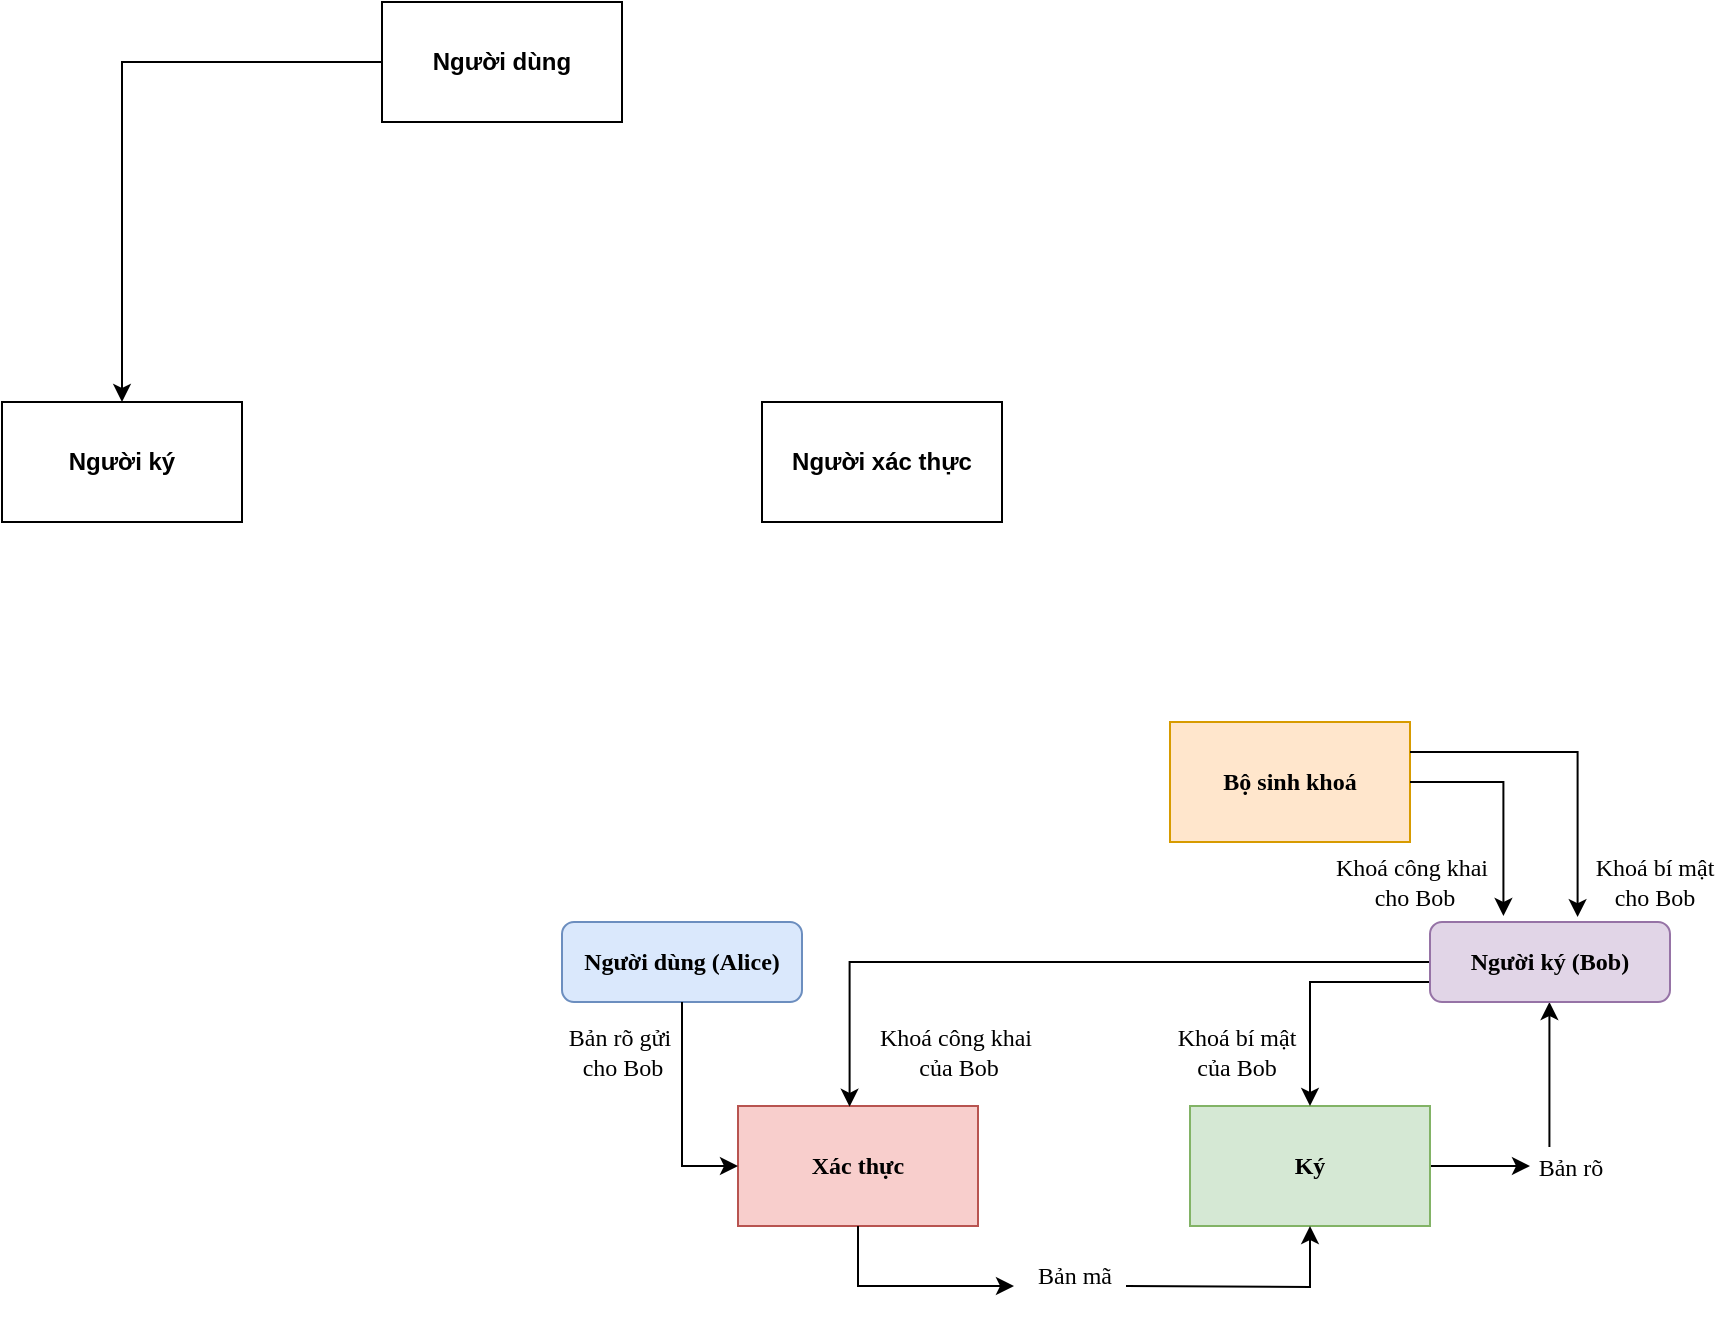 <mxfile version="28.0.6">
  <diagram name="Page-1" id="w-npw4kC8s-8RuA0xFLt">
    <mxGraphModel dx="757" dy="411" grid="1" gridSize="10" guides="1" tooltips="1" connect="1" arrows="1" fold="1" page="1" pageScale="1" pageWidth="827" pageHeight="1169" math="0" shadow="0">
      <root>
        <mxCell id="0" />
        <mxCell id="1" parent="0" />
        <mxCell id="PzjpUxTsahavWzxpe8rZ-4" style="edgeStyle=orthogonalEdgeStyle;rounded=0;orthogonalLoop=1;jettySize=auto;html=1;exitX=0;exitY=0.5;exitDx=0;exitDy=0;entryX=0.5;entryY=0;entryDx=0;entryDy=0;" edge="1" parent="1" source="PzjpUxTsahavWzxpe8rZ-1" target="PzjpUxTsahavWzxpe8rZ-3">
          <mxGeometry relative="1" as="geometry" />
        </mxCell>
        <mxCell id="PzjpUxTsahavWzxpe8rZ-1" value="Người dùng" style="rounded=0;whiteSpace=wrap;html=1;fontStyle=1" vertex="1" parent="1">
          <mxGeometry x="340" y="80" width="120" height="60" as="geometry" />
        </mxCell>
        <mxCell id="PzjpUxTsahavWzxpe8rZ-2" value="Người xác thực" style="rounded=0;whiteSpace=wrap;html=1;fontStyle=1" vertex="1" parent="1">
          <mxGeometry x="530" y="280" width="120" height="60" as="geometry" />
        </mxCell>
        <mxCell id="PzjpUxTsahavWzxpe8rZ-3" value="Người ký" style="rounded=0;whiteSpace=wrap;html=1;fontStyle=1" vertex="1" parent="1">
          <mxGeometry x="150" y="280" width="120" height="60" as="geometry" />
        </mxCell>
        <mxCell id="PzjpUxTsahavWzxpe8rZ-5" value="&lt;font face=&quot;Times New Roman&quot;&gt;&lt;b&gt;Xác thực&lt;/b&gt;&lt;/font&gt;" style="rounded=0;whiteSpace=wrap;html=1;fillColor=#f8cecc;strokeColor=#b85450;" vertex="1" parent="1">
          <mxGeometry x="518" y="632" width="120" height="60" as="geometry" />
        </mxCell>
        <mxCell id="PzjpUxTsahavWzxpe8rZ-6" style="edgeStyle=orthogonalEdgeStyle;rounded=0;orthogonalLoop=1;jettySize=auto;html=1;" edge="1" parent="1" source="PzjpUxTsahavWzxpe8rZ-7">
          <mxGeometry relative="1" as="geometry">
            <mxPoint x="914" y="662" as="targetPoint" />
          </mxGeometry>
        </mxCell>
        <mxCell id="PzjpUxTsahavWzxpe8rZ-7" value="&lt;font face=&quot;Times New Roman&quot;&gt;&lt;b&gt;Ký&lt;/b&gt;&lt;/font&gt;" style="rounded=0;whiteSpace=wrap;html=1;fillColor=#d5e8d4;strokeColor=#82b366;" vertex="1" parent="1">
          <mxGeometry x="744" y="632" width="120" height="60" as="geometry" />
        </mxCell>
        <mxCell id="PzjpUxTsahavWzxpe8rZ-8" style="edgeStyle=orthogonalEdgeStyle;rounded=0;orthogonalLoop=1;jettySize=auto;html=1;exitX=0;exitY=0.5;exitDx=0;exitDy=0;entryX=0.465;entryY=0.007;entryDx=0;entryDy=0;entryPerimeter=0;" edge="1" parent="1" source="PzjpUxTsahavWzxpe8rZ-19" target="PzjpUxTsahavWzxpe8rZ-5">
          <mxGeometry relative="1" as="geometry">
            <mxPoint x="564" y="640" as="targetPoint" />
          </mxGeometry>
        </mxCell>
        <mxCell id="PzjpUxTsahavWzxpe8rZ-9" value="&lt;font face=&quot;Times New Roman&quot;&gt;Bộ sinh khoá&lt;/font&gt;" style="rounded=0;whiteSpace=wrap;html=1;fillColor=#ffe6cc;strokeColor=#d79b00;fontStyle=1" vertex="1" parent="1">
          <mxGeometry x="734" y="440" width="120" height="60" as="geometry" />
        </mxCell>
        <mxCell id="PzjpUxTsahavWzxpe8rZ-10" value="&lt;font face=&quot;Times New Roman&quot;&gt;Khoá công khai&amp;nbsp;&lt;/font&gt;&lt;div&gt;&lt;font face=&quot;Times New Roman&quot;&gt;của Bob&lt;/font&gt;&lt;/div&gt;" style="text;html=1;align=center;verticalAlign=middle;resizable=0;points=[];autosize=1;strokeColor=none;fillColor=none;" vertex="1" parent="1">
          <mxGeometry x="578" y="585" width="100" height="40" as="geometry" />
        </mxCell>
        <mxCell id="PzjpUxTsahavWzxpe8rZ-11" value="&lt;font face=&quot;Times New Roman&quot;&gt;Khoá bí mật&lt;/font&gt;&lt;div&gt;&lt;font face=&quot;Times New Roman&quot;&gt;của Bob&lt;/font&gt;&lt;br&gt;&lt;/div&gt;" style="text;html=1;align=center;verticalAlign=middle;resizable=0;points=[];autosize=1;strokeColor=none;fillColor=none;" vertex="1" parent="1">
          <mxGeometry x="727" y="585" width="80" height="40" as="geometry" />
        </mxCell>
        <mxCell id="PzjpUxTsahavWzxpe8rZ-12" style="edgeStyle=orthogonalEdgeStyle;rounded=0;orthogonalLoop=1;jettySize=auto;html=1;entryX=0.5;entryY=1;entryDx=0;entryDy=0;" edge="1" parent="1" target="PzjpUxTsahavWzxpe8rZ-7">
          <mxGeometry relative="1" as="geometry">
            <mxPoint x="712" y="722.029" as="sourcePoint" />
          </mxGeometry>
        </mxCell>
        <mxCell id="PzjpUxTsahavWzxpe8rZ-13" value="&lt;font face=&quot;Times New Roman&quot;&gt;Bản mã&lt;/font&gt;&lt;div&gt;&lt;br&gt;&lt;/div&gt;" style="text;html=1;align=center;verticalAlign=middle;resizable=0;points=[];autosize=1;strokeColor=none;fillColor=none;" vertex="1" parent="1">
          <mxGeometry x="656" y="704" width="60" height="40" as="geometry" />
        </mxCell>
        <mxCell id="PzjpUxTsahavWzxpe8rZ-14" style="edgeStyle=orthogonalEdgeStyle;rounded=0;orthogonalLoop=1;jettySize=auto;html=1;exitX=0.3;exitY=0.017;exitDx=0;exitDy=0;exitPerimeter=0;" edge="1" parent="1">
          <mxGeometry relative="1" as="geometry">
            <mxPoint x="923.71" y="580" as="targetPoint" />
            <mxPoint x="923.71" y="652.51" as="sourcePoint" />
          </mxGeometry>
        </mxCell>
        <mxCell id="PzjpUxTsahavWzxpe8rZ-15" value="&lt;font face=&quot;Times New Roman&quot;&gt;Bản rõ&lt;/font&gt;" style="text;html=1;align=center;verticalAlign=middle;resizable=0;points=[];autosize=1;strokeColor=none;fillColor=none;" vertex="1" parent="1">
          <mxGeometry x="904" y="648" width="60" height="30" as="geometry" />
        </mxCell>
        <mxCell id="PzjpUxTsahavWzxpe8rZ-16" style="edgeStyle=orthogonalEdgeStyle;rounded=0;orthogonalLoop=1;jettySize=auto;html=1;exitX=0.5;exitY=1;exitDx=0;exitDy=0;entryX=0;entryY=0.45;entryDx=0;entryDy=0;entryPerimeter=0;" edge="1" parent="1" source="PzjpUxTsahavWzxpe8rZ-5" target="PzjpUxTsahavWzxpe8rZ-13">
          <mxGeometry relative="1" as="geometry" />
        </mxCell>
        <mxCell id="PzjpUxTsahavWzxpe8rZ-17" value="&lt;font face=&quot;Times New Roman&quot;&gt;Người dùng (Alice)&lt;/font&gt;" style="rounded=1;whiteSpace=wrap;html=1;fontStyle=1;fillColor=#dae8fc;strokeColor=#6c8ebf;" vertex="1" parent="1">
          <mxGeometry x="430" y="540" width="120" height="40" as="geometry" />
        </mxCell>
        <mxCell id="PzjpUxTsahavWzxpe8rZ-18" style="edgeStyle=orthogonalEdgeStyle;rounded=0;orthogonalLoop=1;jettySize=auto;html=1;exitX=0;exitY=0.75;exitDx=0;exitDy=0;entryX=0.5;entryY=0;entryDx=0;entryDy=0;" edge="1" parent="1" source="PzjpUxTsahavWzxpe8rZ-19" target="PzjpUxTsahavWzxpe8rZ-7">
          <mxGeometry relative="1" as="geometry" />
        </mxCell>
        <mxCell id="PzjpUxTsahavWzxpe8rZ-19" value="&lt;font face=&quot;Times New Roman&quot;&gt;Người ký (Bob)&lt;/font&gt;" style="rounded=1;whiteSpace=wrap;html=1;fontStyle=1;fillColor=#e1d5e7;strokeColor=#9673a6;" vertex="1" parent="1">
          <mxGeometry x="864" y="540" width="120" height="40" as="geometry" />
        </mxCell>
        <mxCell id="PzjpUxTsahavWzxpe8rZ-20" value="&lt;font face=&quot;Times New Roman&quot;&gt;Bản rõ gửi&amp;nbsp;&lt;/font&gt;&lt;div&gt;&lt;font face=&quot;Times New Roman&quot;&gt;cho Bob&lt;/font&gt;&lt;/div&gt;" style="text;html=1;align=center;verticalAlign=middle;resizable=0;points=[];autosize=1;strokeColor=none;fillColor=none;" vertex="1" parent="1">
          <mxGeometry x="420" y="585" width="80" height="40" as="geometry" />
        </mxCell>
        <mxCell id="PzjpUxTsahavWzxpe8rZ-21" style="edgeStyle=orthogonalEdgeStyle;rounded=0;orthogonalLoop=1;jettySize=auto;html=1;exitX=0.5;exitY=1;exitDx=0;exitDy=0;entryX=0;entryY=0.5;entryDx=0;entryDy=0;" edge="1" parent="1" source="PzjpUxTsahavWzxpe8rZ-17" target="PzjpUxTsahavWzxpe8rZ-5">
          <mxGeometry relative="1" as="geometry" />
        </mxCell>
        <mxCell id="PzjpUxTsahavWzxpe8rZ-22" value="&lt;font face=&quot;Times New Roman&quot;&gt;Khoá công khai&amp;nbsp;&lt;/font&gt;&lt;div&gt;&lt;font face=&quot;Times New Roman&quot;&gt;cho Bob&lt;/font&gt;&lt;/div&gt;" style="text;html=1;align=center;verticalAlign=middle;resizable=0;points=[];autosize=1;strokeColor=none;fillColor=none;" vertex="1" parent="1">
          <mxGeometry x="806" y="500" width="100" height="40" as="geometry" />
        </mxCell>
        <mxCell id="PzjpUxTsahavWzxpe8rZ-23" style="edgeStyle=orthogonalEdgeStyle;rounded=0;orthogonalLoop=1;jettySize=auto;html=1;exitX=1;exitY=0.5;exitDx=0;exitDy=0;entryX=0.306;entryY=-0.075;entryDx=0;entryDy=0;entryPerimeter=0;" edge="1" parent="1" source="PzjpUxTsahavWzxpe8rZ-9" target="PzjpUxTsahavWzxpe8rZ-19">
          <mxGeometry relative="1" as="geometry" />
        </mxCell>
        <mxCell id="PzjpUxTsahavWzxpe8rZ-24" style="edgeStyle=orthogonalEdgeStyle;rounded=0;orthogonalLoop=1;jettySize=auto;html=1;exitX=1;exitY=0.25;exitDx=0;exitDy=0;entryX=0.615;entryY=-0.061;entryDx=0;entryDy=0;entryPerimeter=0;" edge="1" parent="1" source="PzjpUxTsahavWzxpe8rZ-9" target="PzjpUxTsahavWzxpe8rZ-19">
          <mxGeometry relative="1" as="geometry" />
        </mxCell>
        <mxCell id="PzjpUxTsahavWzxpe8rZ-25" value="&lt;font face=&quot;Times New Roman&quot;&gt;Khoá bí mật&lt;/font&gt;&lt;div&gt;&lt;font face=&quot;Times New Roman&quot;&gt;cho Bob&lt;/font&gt;&lt;br&gt;&lt;/div&gt;" style="text;html=1;align=center;verticalAlign=middle;resizable=0;points=[];autosize=1;strokeColor=none;fillColor=none;" vertex="1" parent="1">
          <mxGeometry x="936" y="500" width="80" height="40" as="geometry" />
        </mxCell>
      </root>
    </mxGraphModel>
  </diagram>
</mxfile>
